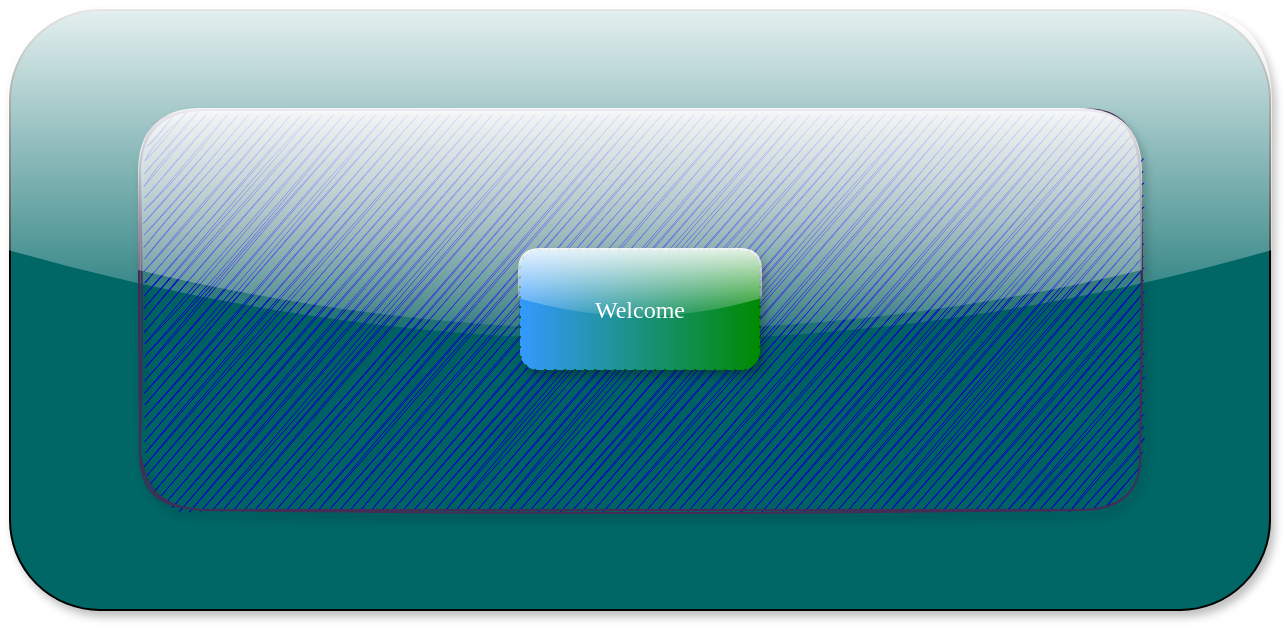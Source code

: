 <mxfile version="14.7.8" type="github">
  <diagram id="3uLrxowiQ7768kN6MSYw" name="Page-1">
    <mxGraphModel dx="2062" dy="1122" grid="1" gridSize="10" guides="1" tooltips="1" connect="1" arrows="1" fold="1" page="1" pageScale="1" pageWidth="827" pageHeight="1169" math="0" shadow="0">
      <root>
        <mxCell id="0" />
        <mxCell id="1" parent="0" />
        <mxCell id="LGKICbTivIfCBHvwK8SZ-1" value="" style="rounded=1;whiteSpace=wrap;html=1;fillColor=#006666;glass=1;shadow=1;" vertex="1" parent="1">
          <mxGeometry x="99" y="80" width="630" height="300" as="geometry" />
        </mxCell>
        <mxCell id="LGKICbTivIfCBHvwK8SZ-2" value="" style="rounded=1;whiteSpace=wrap;html=1;fillColor=#0000CC;strokeColor=#432D57;fontColor=#ffffff;glass=1;shadow=1;sketch=1;" vertex="1" parent="1">
          <mxGeometry x="164" y="130" width="500" height="200" as="geometry" />
        </mxCell>
        <mxCell id="LGKICbTivIfCBHvwK8SZ-3" value="Welcome" style="rounded=1;whiteSpace=wrap;html=1;fontFamily=Lucida Console;fillColor=#008a00;strokeColor=#005700;fontColor=#ffffff;dashed=1;dashPattern=1 4;gradientColor=#3399FF;gradientDirection=west;shadow=1;glass=1;" vertex="1" parent="1">
          <mxGeometry x="354" y="200" width="120" height="60" as="geometry" />
        </mxCell>
      </root>
    </mxGraphModel>
  </diagram>
</mxfile>
